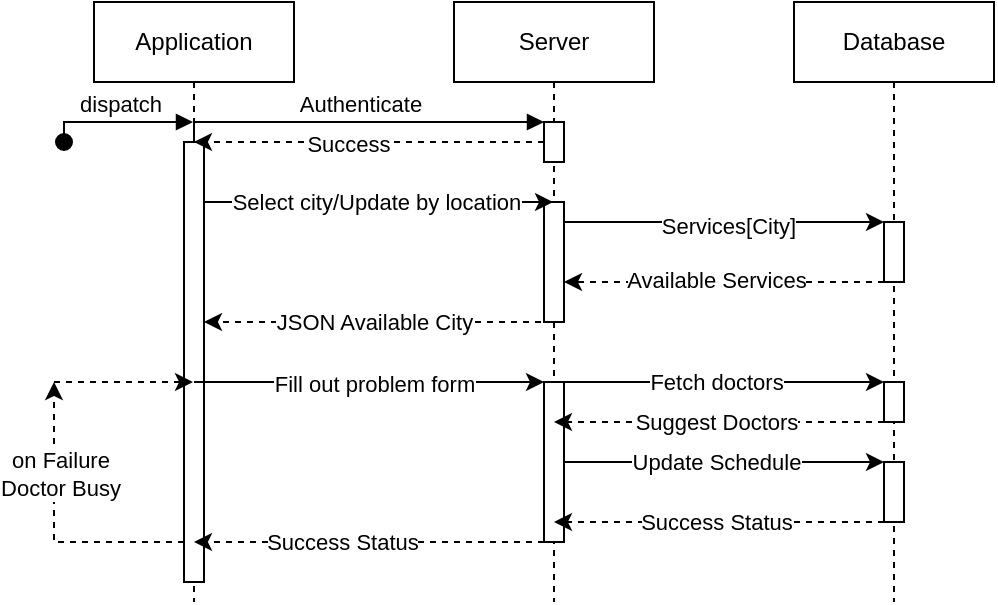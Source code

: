 <mxfile version="20.8.23" type="github">
  <diagram name="Page-1" id="2YBvvXClWsGukQMizWep">
    <mxGraphModel dx="1583" dy="397" grid="1" gridSize="10" guides="1" tooltips="1" connect="1" arrows="1" fold="1" page="1" pageScale="1" pageWidth="850" pageHeight="1100" math="0" shadow="0">
      <root>
        <mxCell id="0" />
        <mxCell id="1" parent="0" />
        <mxCell id="aM9ryv3xv72pqoxQDRHE-1" value="Application" style="shape=umlLifeline;perimeter=lifelinePerimeter;whiteSpace=wrap;html=1;container=0;dropTarget=0;collapsible=0;recursiveResize=0;outlineConnect=0;portConstraint=eastwest;newEdgeStyle={&quot;edgeStyle&quot;:&quot;elbowEdgeStyle&quot;,&quot;elbow&quot;:&quot;vertical&quot;,&quot;curved&quot;:0,&quot;rounded&quot;:0};" parent="1" vertex="1">
          <mxGeometry x="40" y="50" width="100" height="300" as="geometry" />
        </mxCell>
        <mxCell id="UkNy1Jx49GSbAvaNt-mj-29" style="edgeStyle=elbowEdgeStyle;rounded=0;orthogonalLoop=1;jettySize=auto;html=1;elbow=vertical;curved=0;dashed=1;" parent="aM9ryv3xv72pqoxQDRHE-1" source="aM9ryv3xv72pqoxQDRHE-2" target="aM9ryv3xv72pqoxQDRHE-1" edge="1">
          <mxGeometry relative="1" as="geometry" />
        </mxCell>
        <mxCell id="UkNy1Jx49GSbAvaNt-mj-30" style="edgeStyle=elbowEdgeStyle;rounded=0;orthogonalLoop=1;jettySize=auto;html=1;elbow=vertical;curved=0;dashed=1;" parent="aM9ryv3xv72pqoxQDRHE-1" source="aM9ryv3xv72pqoxQDRHE-2" edge="1">
          <mxGeometry relative="1" as="geometry">
            <mxPoint x="-20" y="190" as="targetPoint" />
            <Array as="points">
              <mxPoint x="10" y="270" />
              <mxPoint x="10" y="260" />
              <mxPoint x="10" y="230" />
              <mxPoint x="20" y="260" />
            </Array>
          </mxGeometry>
        </mxCell>
        <mxCell id="UkNy1Jx49GSbAvaNt-mj-33" value="on Failure&lt;br&gt;Doctor Busy" style="edgeLabel;html=1;align=center;verticalAlign=middle;resizable=0;points=[];" parent="UkNy1Jx49GSbAvaNt-mj-30" vertex="1" connectable="0">
          <mxGeometry x="0.372" y="-3" relative="1" as="geometry">
            <mxPoint as="offset" />
          </mxGeometry>
        </mxCell>
        <mxCell id="aM9ryv3xv72pqoxQDRHE-2" value="" style="html=1;points=[];perimeter=orthogonalPerimeter;outlineConnect=0;targetShapes=umlLifeline;portConstraint=eastwest;newEdgeStyle={&quot;edgeStyle&quot;:&quot;elbowEdgeStyle&quot;,&quot;elbow&quot;:&quot;vertical&quot;,&quot;curved&quot;:0,&quot;rounded&quot;:0};" parent="aM9ryv3xv72pqoxQDRHE-1" vertex="1">
          <mxGeometry x="45" y="70" width="10" height="220" as="geometry" />
        </mxCell>
        <mxCell id="aM9ryv3xv72pqoxQDRHE-3" value="dispatch" style="html=1;verticalAlign=bottom;startArrow=oval;endArrow=block;startSize=8;edgeStyle=elbowEdgeStyle;elbow=vertical;curved=0;rounded=0;" parent="aM9ryv3xv72pqoxQDRHE-1" target="aM9ryv3xv72pqoxQDRHE-1" edge="1">
          <mxGeometry relative="1" as="geometry">
            <mxPoint x="-15" y="70" as="sourcePoint" />
            <mxPoint x="-15" y="50" as="targetPoint" />
            <Array as="points">
              <mxPoint x="-10" y="60" />
            </Array>
          </mxGeometry>
        </mxCell>
        <mxCell id="UkNy1Jx49GSbAvaNt-mj-16" style="edgeStyle=elbowEdgeStyle;rounded=0;orthogonalLoop=1;jettySize=auto;html=1;elbow=vertical;curved=0;dashed=1;" parent="1" source="aM9ryv3xv72pqoxQDRHE-5" target="aM9ryv3xv72pqoxQDRHE-2" edge="1">
          <mxGeometry relative="1" as="geometry">
            <Array as="points">
              <mxPoint x="160" y="210" />
            </Array>
          </mxGeometry>
        </mxCell>
        <mxCell id="UkNy1Jx49GSbAvaNt-mj-17" value="JSON Available City" style="edgeLabel;html=1;align=center;verticalAlign=middle;resizable=0;points=[];" parent="UkNy1Jx49GSbAvaNt-mj-16" vertex="1" connectable="0">
          <mxGeometry x="0.177" y="1" relative="1" as="geometry">
            <mxPoint x="13" y="-1" as="offset" />
          </mxGeometry>
        </mxCell>
        <mxCell id="aM9ryv3xv72pqoxQDRHE-5" value="Server" style="shape=umlLifeline;perimeter=lifelinePerimeter;whiteSpace=wrap;html=1;container=0;dropTarget=0;collapsible=0;recursiveResize=0;outlineConnect=0;portConstraint=eastwest;newEdgeStyle={&quot;edgeStyle&quot;:&quot;elbowEdgeStyle&quot;,&quot;elbow&quot;:&quot;vertical&quot;,&quot;curved&quot;:0,&quot;rounded&quot;:0};" parent="1" vertex="1">
          <mxGeometry x="220" y="50" width="100" height="300" as="geometry" />
        </mxCell>
        <mxCell id="aM9ryv3xv72pqoxQDRHE-6" value="" style="html=1;points=[];perimeter=orthogonalPerimeter;outlineConnect=0;targetShapes=umlLifeline;portConstraint=eastwest;newEdgeStyle={&quot;edgeStyle&quot;:&quot;elbowEdgeStyle&quot;,&quot;elbow&quot;:&quot;vertical&quot;,&quot;curved&quot;:0,&quot;rounded&quot;:0};" parent="aM9ryv3xv72pqoxQDRHE-5" vertex="1">
          <mxGeometry x="45" y="60" width="10" height="20" as="geometry" />
        </mxCell>
        <mxCell id="UkNy1Jx49GSbAvaNt-mj-10" value="" style="html=1;points=[];perimeter=orthogonalPerimeter;outlineConnect=0;targetShapes=umlLifeline;portConstraint=eastwest;newEdgeStyle={&quot;edgeStyle&quot;:&quot;elbowEdgeStyle&quot;,&quot;elbow&quot;:&quot;vertical&quot;,&quot;curved&quot;:0,&quot;rounded&quot;:0};" parent="aM9ryv3xv72pqoxQDRHE-5" vertex="1">
          <mxGeometry x="45" y="100" width="10" height="60" as="geometry" />
        </mxCell>
        <mxCell id="UkNy1Jx49GSbAvaNt-mj-18" value="" style="html=1;points=[];perimeter=orthogonalPerimeter;outlineConnect=0;targetShapes=umlLifeline;portConstraint=eastwest;newEdgeStyle={&quot;edgeStyle&quot;:&quot;elbowEdgeStyle&quot;,&quot;elbow&quot;:&quot;vertical&quot;,&quot;curved&quot;:0,&quot;rounded&quot;:0};" parent="aM9ryv3xv72pqoxQDRHE-5" vertex="1">
          <mxGeometry x="45" y="190" width="10" height="80" as="geometry" />
        </mxCell>
        <mxCell id="aM9ryv3xv72pqoxQDRHE-7" value="Authenticate" style="html=1;verticalAlign=bottom;endArrow=block;edgeStyle=elbowEdgeStyle;elbow=vertical;curved=0;rounded=0;" parent="1" source="aM9ryv3xv72pqoxQDRHE-2" target="aM9ryv3xv72pqoxQDRHE-6" edge="1">
          <mxGeometry relative="1" as="geometry">
            <mxPoint x="195" y="130" as="sourcePoint" />
            <Array as="points">
              <mxPoint x="130" y="110" />
              <mxPoint x="180" y="120" />
            </Array>
          </mxGeometry>
        </mxCell>
        <mxCell id="UkNy1Jx49GSbAvaNt-mj-1" value="Database" style="shape=umlLifeline;perimeter=lifelinePerimeter;whiteSpace=wrap;html=1;container=0;dropTarget=0;collapsible=0;recursiveResize=0;outlineConnect=0;portConstraint=eastwest;newEdgeStyle={&quot;edgeStyle&quot;:&quot;elbowEdgeStyle&quot;,&quot;elbow&quot;:&quot;vertical&quot;,&quot;curved&quot;:0,&quot;rounded&quot;:0};" parent="1" vertex="1">
          <mxGeometry x="390" y="50" width="100" height="300" as="geometry" />
        </mxCell>
        <mxCell id="UkNy1Jx49GSbAvaNt-mj-12" value="" style="html=1;points=[];perimeter=orthogonalPerimeter;outlineConnect=0;targetShapes=umlLifeline;portConstraint=eastwest;newEdgeStyle={&quot;edgeStyle&quot;:&quot;elbowEdgeStyle&quot;,&quot;elbow&quot;:&quot;vertical&quot;,&quot;curved&quot;:0,&quot;rounded&quot;:0};" parent="UkNy1Jx49GSbAvaNt-mj-1" vertex="1">
          <mxGeometry x="45" y="110" width="10" height="30" as="geometry" />
        </mxCell>
        <mxCell id="WnMeBQFSACcmazl0ogZV-5" style="edgeStyle=elbowEdgeStyle;rounded=0;orthogonalLoop=1;jettySize=auto;html=1;elbow=vertical;curved=0;dashed=1;" edge="1" parent="UkNy1Jx49GSbAvaNt-mj-1" source="WnMeBQFSACcmazl0ogZV-9">
          <mxGeometry relative="1" as="geometry">
            <Array as="points">
              <mxPoint x="-80" y="210" />
              <mxPoint x="-80" y="220" />
              <mxPoint x="-80" y="230" />
              <mxPoint x="-12" y="200" />
            </Array>
            <mxPoint x="39.5" y="220" as="sourcePoint" />
            <mxPoint x="-120" y="210" as="targetPoint" />
          </mxGeometry>
        </mxCell>
        <mxCell id="WnMeBQFSACcmazl0ogZV-6" value="Suggest Doctors" style="edgeLabel;html=1;align=center;verticalAlign=middle;resizable=0;points=[];" vertex="1" connectable="0" parent="WnMeBQFSACcmazl0ogZV-5">
          <mxGeometry x="0.216" relative="1" as="geometry">
            <mxPoint x="16" as="offset" />
          </mxGeometry>
        </mxCell>
        <mxCell id="WnMeBQFSACcmazl0ogZV-7" style="edgeStyle=elbowEdgeStyle;rounded=0;orthogonalLoop=1;jettySize=auto;html=1;elbow=vertical;curved=0;" edge="1" parent="UkNy1Jx49GSbAvaNt-mj-1">
          <mxGeometry relative="1" as="geometry">
            <Array as="points">
              <mxPoint x="-80" y="190" />
              <mxPoint x="-30" y="170" />
            </Array>
            <mxPoint x="-115" y="190" as="sourcePoint" />
            <mxPoint x="45" y="190" as="targetPoint" />
          </mxGeometry>
        </mxCell>
        <mxCell id="WnMeBQFSACcmazl0ogZV-8" value="Fetch doctors" style="edgeLabel;html=1;align=center;verticalAlign=middle;resizable=0;points=[];" vertex="1" connectable="0" parent="WnMeBQFSACcmazl0ogZV-7">
          <mxGeometry x="-0.308" y="-3" relative="1" as="geometry">
            <mxPoint x="20" y="-3" as="offset" />
          </mxGeometry>
        </mxCell>
        <mxCell id="WnMeBQFSACcmazl0ogZV-9" value="" style="html=1;points=[];perimeter=orthogonalPerimeter;outlineConnect=0;targetShapes=umlLifeline;portConstraint=eastwest;newEdgeStyle={&quot;edgeStyle&quot;:&quot;elbowEdgeStyle&quot;,&quot;elbow&quot;:&quot;vertical&quot;,&quot;curved&quot;:0,&quot;rounded&quot;:0};" vertex="1" parent="UkNy1Jx49GSbAvaNt-mj-1">
          <mxGeometry x="45" y="190" width="10" height="20" as="geometry" />
        </mxCell>
        <mxCell id="UkNy1Jx49GSbAvaNt-mj-5" style="edgeStyle=elbowEdgeStyle;rounded=0;orthogonalLoop=1;jettySize=auto;html=1;elbow=vertical;curved=0;dashed=1;" parent="1" source="aM9ryv3xv72pqoxQDRHE-6" target="aM9ryv3xv72pqoxQDRHE-1" edge="1">
          <mxGeometry relative="1" as="geometry" />
        </mxCell>
        <mxCell id="UkNy1Jx49GSbAvaNt-mj-6" value="Success" style="edgeLabel;html=1;align=center;verticalAlign=middle;resizable=0;points=[];" parent="UkNy1Jx49GSbAvaNt-mj-5" vertex="1" connectable="0">
          <mxGeometry x="0.118" y="1" relative="1" as="geometry">
            <mxPoint as="offset" />
          </mxGeometry>
        </mxCell>
        <mxCell id="UkNy1Jx49GSbAvaNt-mj-8" style="edgeStyle=elbowEdgeStyle;rounded=0;orthogonalLoop=1;jettySize=auto;html=1;elbow=vertical;curved=0;" parent="1" source="aM9ryv3xv72pqoxQDRHE-2" target="aM9ryv3xv72pqoxQDRHE-5" edge="1">
          <mxGeometry relative="1" as="geometry">
            <Array as="points">
              <mxPoint x="170" y="150" />
            </Array>
          </mxGeometry>
        </mxCell>
        <mxCell id="UkNy1Jx49GSbAvaNt-mj-9" value="Select city/Update by location" style="edgeLabel;html=1;align=center;verticalAlign=middle;resizable=0;points=[];" parent="UkNy1Jx49GSbAvaNt-mj-8" vertex="1" connectable="0">
          <mxGeometry x="0.198" y="-2" relative="1" as="geometry">
            <mxPoint x="-19" y="-2" as="offset" />
          </mxGeometry>
        </mxCell>
        <mxCell id="UkNy1Jx49GSbAvaNt-mj-11" style="edgeStyle=elbowEdgeStyle;rounded=0;orthogonalLoop=1;jettySize=auto;html=1;elbow=vertical;curved=0;" parent="1" source="UkNy1Jx49GSbAvaNt-mj-10" target="UkNy1Jx49GSbAvaNt-mj-12" edge="1">
          <mxGeometry relative="1" as="geometry">
            <Array as="points">
              <mxPoint x="333" y="160" />
            </Array>
          </mxGeometry>
        </mxCell>
        <mxCell id="UkNy1Jx49GSbAvaNt-mj-14" value="Services[City]" style="edgeLabel;html=1;align=center;verticalAlign=middle;resizable=0;points=[];" parent="UkNy1Jx49GSbAvaNt-mj-11" vertex="1" connectable="0">
          <mxGeometry x="0.027" y="-2" relative="1" as="geometry">
            <mxPoint as="offset" />
          </mxGeometry>
        </mxCell>
        <mxCell id="UkNy1Jx49GSbAvaNt-mj-13" style="edgeStyle=elbowEdgeStyle;rounded=0;orthogonalLoop=1;jettySize=auto;html=1;elbow=vertical;curved=0;dashed=1;" parent="1" source="UkNy1Jx49GSbAvaNt-mj-12" target="UkNy1Jx49GSbAvaNt-mj-10" edge="1">
          <mxGeometry relative="1" as="geometry">
            <Array as="points">
              <mxPoint x="410" y="190" />
              <mxPoint x="380" y="180" />
            </Array>
          </mxGeometry>
        </mxCell>
        <mxCell id="UkNy1Jx49GSbAvaNt-mj-15" value="Available Services" style="edgeLabel;html=1;align=center;verticalAlign=middle;resizable=0;points=[];" parent="UkNy1Jx49GSbAvaNt-mj-13" vertex="1" connectable="0">
          <mxGeometry x="0.048" y="-1" relative="1" as="geometry">
            <mxPoint as="offset" />
          </mxGeometry>
        </mxCell>
        <mxCell id="UkNy1Jx49GSbAvaNt-mj-19" style="edgeStyle=elbowEdgeStyle;rounded=0;orthogonalLoop=1;jettySize=auto;html=1;elbow=vertical;curved=0;" parent="1" source="aM9ryv3xv72pqoxQDRHE-1" target="UkNy1Jx49GSbAvaNt-mj-18" edge="1">
          <mxGeometry relative="1" as="geometry">
            <Array as="points">
              <mxPoint x="200" y="240" />
            </Array>
          </mxGeometry>
        </mxCell>
        <mxCell id="UkNy1Jx49GSbAvaNt-mj-20" value="Fill out problem form" style="edgeLabel;html=1;align=center;verticalAlign=middle;resizable=0;points=[];" parent="UkNy1Jx49GSbAvaNt-mj-19" vertex="1" connectable="0">
          <mxGeometry x="0.025" y="-1" relative="1" as="geometry">
            <mxPoint as="offset" />
          </mxGeometry>
        </mxCell>
        <mxCell id="UkNy1Jx49GSbAvaNt-mj-21" style="edgeStyle=elbowEdgeStyle;rounded=0;orthogonalLoop=1;jettySize=auto;html=1;elbow=vertical;curved=0;startArrow=none;" parent="1" source="UkNy1Jx49GSbAvaNt-mj-4" target="UkNy1Jx49GSbAvaNt-mj-1" edge="1">
          <mxGeometry relative="1" as="geometry" />
        </mxCell>
        <mxCell id="UkNy1Jx49GSbAvaNt-mj-25" style="edgeStyle=elbowEdgeStyle;rounded=0;orthogonalLoop=1;jettySize=auto;html=1;elbow=vertical;curved=0;dashed=1;" parent="1" source="UkNy1Jx49GSbAvaNt-mj-4" target="aM9ryv3xv72pqoxQDRHE-5" edge="1">
          <mxGeometry relative="1" as="geometry">
            <Array as="points">
              <mxPoint x="400" y="310" />
              <mxPoint x="310" y="310" />
              <mxPoint x="310" y="320" />
              <mxPoint x="378" y="290" />
            </Array>
          </mxGeometry>
        </mxCell>
        <mxCell id="UkNy1Jx49GSbAvaNt-mj-26" value="Success Status" style="edgeLabel;html=1;align=center;verticalAlign=middle;resizable=0;points=[];" parent="UkNy1Jx49GSbAvaNt-mj-25" vertex="1" connectable="0">
          <mxGeometry x="0.216" relative="1" as="geometry">
            <mxPoint x="16" as="offset" />
          </mxGeometry>
        </mxCell>
        <mxCell id="UkNy1Jx49GSbAvaNt-mj-4" value="" style="html=1;points=[];perimeter=orthogonalPerimeter;outlineConnect=0;targetShapes=umlLifeline;portConstraint=eastwest;newEdgeStyle={&quot;edgeStyle&quot;:&quot;elbowEdgeStyle&quot;,&quot;elbow&quot;:&quot;vertical&quot;,&quot;curved&quot;:0,&quot;rounded&quot;:0};" parent="1" vertex="1">
          <mxGeometry x="435" y="280" width="10" height="30" as="geometry" />
        </mxCell>
        <mxCell id="UkNy1Jx49GSbAvaNt-mj-23" style="edgeStyle=elbowEdgeStyle;rounded=0;orthogonalLoop=1;jettySize=auto;html=1;elbow=vertical;curved=0;" parent="1" source="UkNy1Jx49GSbAvaNt-mj-18" target="UkNy1Jx49GSbAvaNt-mj-4" edge="1">
          <mxGeometry relative="1" as="geometry">
            <Array as="points">
              <mxPoint x="310" y="280" />
              <mxPoint x="360" y="260" />
            </Array>
          </mxGeometry>
        </mxCell>
        <mxCell id="UkNy1Jx49GSbAvaNt-mj-24" value="Update Schedule" style="edgeLabel;html=1;align=center;verticalAlign=middle;resizable=0;points=[];" parent="UkNy1Jx49GSbAvaNt-mj-23" vertex="1" connectable="0">
          <mxGeometry x="-0.308" y="-3" relative="1" as="geometry">
            <mxPoint x="20" y="-3" as="offset" />
          </mxGeometry>
        </mxCell>
        <mxCell id="UkNy1Jx49GSbAvaNt-mj-27" style="edgeStyle=elbowEdgeStyle;rounded=0;orthogonalLoop=1;jettySize=auto;html=1;elbow=vertical;curved=0;dashed=1;" parent="1" source="UkNy1Jx49GSbAvaNt-mj-18" target="aM9ryv3xv72pqoxQDRHE-1" edge="1">
          <mxGeometry relative="1" as="geometry">
            <Array as="points">
              <mxPoint x="200" y="320" />
            </Array>
          </mxGeometry>
        </mxCell>
        <mxCell id="UkNy1Jx49GSbAvaNt-mj-28" value="Success Status" style="edgeLabel;html=1;align=center;verticalAlign=middle;resizable=0;points=[];" parent="UkNy1Jx49GSbAvaNt-mj-27" vertex="1" connectable="0">
          <mxGeometry x="0.156" y="1" relative="1" as="geometry">
            <mxPoint y="-1" as="offset" />
          </mxGeometry>
        </mxCell>
        <mxCell id="UkNy1Jx49GSbAvaNt-mj-32" value="" style="endArrow=classic;html=1;rounded=0;dashed=1;" parent="1" target="aM9ryv3xv72pqoxQDRHE-1" edge="1">
          <mxGeometry width="50" height="50" relative="1" as="geometry">
            <mxPoint x="20" y="240" as="sourcePoint" />
            <mxPoint x="340" y="170" as="targetPoint" />
          </mxGeometry>
        </mxCell>
        <mxCell id="WnMeBQFSACcmazl0ogZV-1" value="" style="html=1;points=[];perimeter=orthogonalPerimeter;outlineConnect=0;targetShapes=umlLifeline;portConstraint=eastwest;newEdgeStyle={&quot;edgeStyle&quot;:&quot;elbowEdgeStyle&quot;,&quot;elbow&quot;:&quot;vertical&quot;,&quot;curved&quot;:0,&quot;rounded&quot;:0};" vertex="1" parent="1">
          <mxGeometry x="435" y="280" width="10" height="30" as="geometry" />
        </mxCell>
      </root>
    </mxGraphModel>
  </diagram>
</mxfile>
